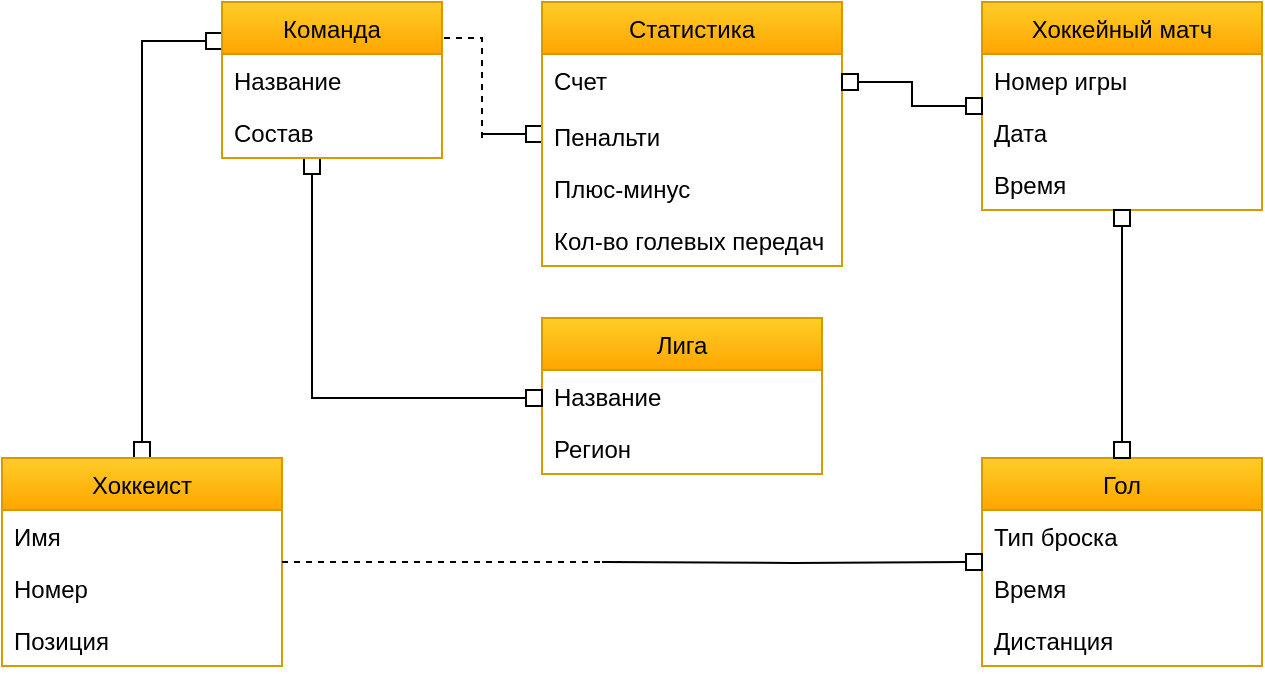 <mxfile version="17.5.0" type="device"><diagram id="RfG94oopC3R-QJfrKZuW" name="Страница 1"><mxGraphModel dx="887" dy="459" grid="1" gridSize="10" guides="1" tooltips="1" connect="1" arrows="1" fold="1" page="1" pageScale="1" pageWidth="827" pageHeight="1169" math="0" shadow="0"><root><mxCell id="0"/><mxCell id="1" parent="0"/><mxCell id="4_XrTFBjuOB0GwEq-ZKK-9" value="Гол" style="swimlane;fontStyle=0;childLayout=stackLayout;horizontal=1;startSize=26;horizontalStack=0;resizeParent=1;resizeParentMax=0;resizeLast=0;collapsible=1;marginBottom=0;fillColor=#ffcd28;gradientColor=#ffa500;strokeColor=#d79b00;" parent="1" vertex="1"><mxGeometry x="590" y="330" width="140" height="104" as="geometry"/></mxCell><mxCell id="4_XrTFBjuOB0GwEq-ZKK-10" value="Тип броска" style="text;strokeColor=none;fillColor=none;align=left;verticalAlign=top;spacingLeft=4;spacingRight=4;overflow=hidden;rotatable=0;points=[[0,0.5],[1,0.5]];portConstraint=eastwest;" parent="4_XrTFBjuOB0GwEq-ZKK-9" vertex="1"><mxGeometry y="26" width="140" height="26" as="geometry"/></mxCell><mxCell id="4_XrTFBjuOB0GwEq-ZKK-64" value="Время&#10;" style="text;strokeColor=none;fillColor=none;align=left;verticalAlign=top;spacingLeft=4;spacingRight=4;overflow=hidden;rotatable=0;points=[[0,0.5],[1,0.5]];portConstraint=eastwest;" parent="4_XrTFBjuOB0GwEq-ZKK-9" vertex="1"><mxGeometry y="52" width="140" height="26" as="geometry"/></mxCell><mxCell id="4_XrTFBjuOB0GwEq-ZKK-65" value="Дистанция" style="text;strokeColor=none;fillColor=none;align=left;verticalAlign=top;spacingLeft=4;spacingRight=4;overflow=hidden;rotatable=0;points=[[0,0.5],[1,0.5]];portConstraint=eastwest;" parent="4_XrTFBjuOB0GwEq-ZKK-9" vertex="1"><mxGeometry y="78" width="140" height="26" as="geometry"/></mxCell><mxCell id="4_XrTFBjuOB0GwEq-ZKK-15" value="Лига" style="swimlane;fontStyle=0;childLayout=stackLayout;horizontal=1;startSize=26;horizontalStack=0;resizeParent=1;resizeParentMax=0;resizeLast=0;collapsible=1;marginBottom=0;fillColor=#ffcd28;gradientColor=#ffa500;strokeColor=#d79b00;" parent="1" vertex="1"><mxGeometry x="370" y="260" width="140" height="78" as="geometry"/></mxCell><mxCell id="4_XrTFBjuOB0GwEq-ZKK-16" value="Название" style="text;strokeColor=none;fillColor=none;align=left;verticalAlign=top;spacingLeft=4;spacingRight=4;overflow=hidden;rotatable=0;points=[[0,0.5],[1,0.5]];portConstraint=eastwest;" parent="4_XrTFBjuOB0GwEq-ZKK-15" vertex="1"><mxGeometry y="26" width="140" height="26" as="geometry"/></mxCell><mxCell id="4_XrTFBjuOB0GwEq-ZKK-17" value="Регион" style="text;strokeColor=none;fillColor=none;align=left;verticalAlign=top;spacingLeft=4;spacingRight=4;overflow=hidden;rotatable=0;points=[[0,0.5],[1,0.5]];portConstraint=eastwest;" parent="4_XrTFBjuOB0GwEq-ZKK-15" vertex="1"><mxGeometry y="52" width="140" height="26" as="geometry"/></mxCell><mxCell id="4_XrTFBjuOB0GwEq-ZKK-53" style="edgeStyle=orthogonalEdgeStyle;rounded=0;orthogonalLoop=1;jettySize=auto;html=1;startArrow=box;startFill=0;endArrow=box;endFill=0;entryX=0;entryY=0.25;entryDx=0;entryDy=0;exitX=0.5;exitY=0;exitDx=0;exitDy=0;" parent="1" source="4_XrTFBjuOB0GwEq-ZKK-19" target="4_XrTFBjuOB0GwEq-ZKK-23" edge="1"><mxGeometry relative="1" as="geometry"><mxPoint x="230" y="260" as="targetPoint"/></mxGeometry></mxCell><mxCell id="4_XrTFBjuOB0GwEq-ZKK-19" value="Хоккеист" style="swimlane;fontStyle=0;childLayout=stackLayout;horizontal=1;startSize=26;horizontalStack=0;resizeParent=1;resizeParentMax=0;resizeLast=0;collapsible=1;marginBottom=0;fillColor=#ffcd28;gradientColor=#ffa500;strokeColor=#d79b00;" parent="1" vertex="1"><mxGeometry x="100" y="330" width="140" height="104" as="geometry"/></mxCell><mxCell id="4_XrTFBjuOB0GwEq-ZKK-20" value="Имя" style="text;strokeColor=none;fillColor=none;align=left;verticalAlign=top;spacingLeft=4;spacingRight=4;overflow=hidden;rotatable=0;points=[[0,0.5],[1,0.5]];portConstraint=eastwest;" parent="4_XrTFBjuOB0GwEq-ZKK-19" vertex="1"><mxGeometry y="26" width="140" height="26" as="geometry"/></mxCell><mxCell id="4_XrTFBjuOB0GwEq-ZKK-21" value="Номер" style="text;strokeColor=none;fillColor=none;align=left;verticalAlign=top;spacingLeft=4;spacingRight=4;overflow=hidden;rotatable=0;points=[[0,0.5],[1,0.5]];portConstraint=eastwest;" parent="4_XrTFBjuOB0GwEq-ZKK-19" vertex="1"><mxGeometry y="52" width="140" height="26" as="geometry"/></mxCell><mxCell id="4_XrTFBjuOB0GwEq-ZKK-22" value="Позиция" style="text;strokeColor=none;fillColor=none;align=left;verticalAlign=top;spacingLeft=4;spacingRight=4;overflow=hidden;rotatable=0;points=[[0,0.5],[1,0.5]];portConstraint=eastwest;" parent="4_XrTFBjuOB0GwEq-ZKK-19" vertex="1"><mxGeometry y="78" width="140" height="26" as="geometry"/></mxCell><mxCell id="4_XrTFBjuOB0GwEq-ZKK-48" style="edgeStyle=orthogonalEdgeStyle;rounded=0;orthogonalLoop=1;jettySize=auto;html=1;endArrow=box;endFill=0;startArrow=box;startFill=0;" parent="1" source="4_XrTFBjuOB0GwEq-ZKK-23" target="4_XrTFBjuOB0GwEq-ZKK-15" edge="1"><mxGeometry relative="1" as="geometry"><Array as="points"><mxPoint x="255" y="300"/></Array></mxGeometry></mxCell><mxCell id="4_XrTFBjuOB0GwEq-ZKK-49" style="edgeStyle=orthogonalEdgeStyle;rounded=0;orthogonalLoop=1;jettySize=auto;html=1;startArrow=box;startFill=0;endArrow=none;endFill=0;" parent="1" source="4_XrTFBjuOB0GwEq-ZKK-31" edge="1"><mxGeometry relative="1" as="geometry"><mxPoint x="340" y="168" as="targetPoint"/></mxGeometry></mxCell><mxCell id="4_XrTFBjuOB0GwEq-ZKK-23" value="Команда" style="swimlane;fontStyle=0;childLayout=stackLayout;horizontal=1;startSize=26;horizontalStack=0;resizeParent=1;resizeParentMax=0;resizeLast=0;collapsible=1;marginBottom=0;fillColor=#ffcd28;gradientColor=#ffa500;strokeColor=#d79b00;" parent="1" vertex="1"><mxGeometry x="210" y="102" width="110" height="78" as="geometry"/></mxCell><mxCell id="4_XrTFBjuOB0GwEq-ZKK-24" value="Название" style="text;strokeColor=none;fillColor=none;align=left;verticalAlign=top;spacingLeft=4;spacingRight=4;overflow=hidden;rotatable=0;points=[[0,0.5],[1,0.5]];portConstraint=eastwest;" parent="4_XrTFBjuOB0GwEq-ZKK-23" vertex="1"><mxGeometry y="26" width="110" height="26" as="geometry"/></mxCell><mxCell id="4_XrTFBjuOB0GwEq-ZKK-25" value="Состав" style="text;strokeColor=none;fillColor=none;align=left;verticalAlign=top;spacingLeft=4;spacingRight=4;overflow=hidden;rotatable=0;points=[[0,0.5],[1,0.5]];portConstraint=eastwest;" parent="4_XrTFBjuOB0GwEq-ZKK-23" vertex="1"><mxGeometry y="52" width="110" height="26" as="geometry"/></mxCell><mxCell id="4_XrTFBjuOB0GwEq-ZKK-27" value="Хоккейный матч" style="swimlane;fontStyle=0;childLayout=stackLayout;horizontal=1;startSize=26;horizontalStack=0;resizeParent=1;resizeParentMax=0;resizeLast=0;collapsible=1;marginBottom=0;fillColor=#ffcd28;gradientColor=#ffa500;strokeColor=#d79b00;" parent="1" vertex="1"><mxGeometry x="590" y="102" width="140" height="104" as="geometry"/></mxCell><mxCell id="4_XrTFBjuOB0GwEq-ZKK-28" value="Номер игры" style="text;strokeColor=none;fillColor=none;align=left;verticalAlign=top;spacingLeft=4;spacingRight=4;overflow=hidden;rotatable=0;points=[[0,0.5],[1,0.5]];portConstraint=eastwest;" parent="4_XrTFBjuOB0GwEq-ZKK-27" vertex="1"><mxGeometry y="26" width="140" height="26" as="geometry"/></mxCell><mxCell id="4_XrTFBjuOB0GwEq-ZKK-29" value="Дата" style="text;strokeColor=none;fillColor=none;align=left;verticalAlign=top;spacingLeft=4;spacingRight=4;overflow=hidden;rotatable=0;points=[[0,0.5],[1,0.5]];portConstraint=eastwest;" parent="4_XrTFBjuOB0GwEq-ZKK-27" vertex="1"><mxGeometry y="52" width="140" height="26" as="geometry"/></mxCell><mxCell id="4_XrTFBjuOB0GwEq-ZKK-30" value="Время" style="text;strokeColor=none;fillColor=none;align=left;verticalAlign=top;spacingLeft=4;spacingRight=4;overflow=hidden;rotatable=0;points=[[0,0.5],[1,0.5]];portConstraint=eastwest;" parent="4_XrTFBjuOB0GwEq-ZKK-27" vertex="1"><mxGeometry y="78" width="140" height="26" as="geometry"/></mxCell><mxCell id="4_XrTFBjuOB0GwEq-ZKK-31" value="Статистика" style="swimlane;fontStyle=0;childLayout=stackLayout;horizontal=1;startSize=26;horizontalStack=0;resizeParent=1;resizeParentMax=0;resizeLast=0;collapsible=1;marginBottom=0;fillColor=#ffcd28;gradientColor=#ffa500;strokeColor=#d79b00;" parent="1" vertex="1"><mxGeometry x="370" y="102" width="150" height="132" as="geometry"/></mxCell><mxCell id="4_XrTFBjuOB0GwEq-ZKK-33" value="Счет" style="text;strokeColor=none;fillColor=none;align=left;verticalAlign=top;spacingLeft=4;spacingRight=4;overflow=hidden;rotatable=0;points=[[0,0.5],[1,0.5]];portConstraint=eastwest;" parent="4_XrTFBjuOB0GwEq-ZKK-31" vertex="1"><mxGeometry y="26" width="150" height="28" as="geometry"/></mxCell><mxCell id="4_XrTFBjuOB0GwEq-ZKK-32" value="Пенальти" style="text;strokeColor=none;fillColor=none;align=left;verticalAlign=top;spacingLeft=4;spacingRight=4;overflow=hidden;rotatable=0;points=[[0,0.5],[1,0.5]];portConstraint=eastwest;" parent="4_XrTFBjuOB0GwEq-ZKK-31" vertex="1"><mxGeometry y="54" width="150" height="26" as="geometry"/></mxCell><mxCell id="4_XrTFBjuOB0GwEq-ZKK-66" value="Плюс-минус" style="text;strokeColor=none;fillColor=none;align=left;verticalAlign=top;spacingLeft=4;spacingRight=4;overflow=hidden;rotatable=0;points=[[0,0.5],[1,0.5]];portConstraint=eastwest;" parent="4_XrTFBjuOB0GwEq-ZKK-31" vertex="1"><mxGeometry y="80" width="150" height="26" as="geometry"/></mxCell><mxCell id="4_XrTFBjuOB0GwEq-ZKK-46" value="Кол-во голевых передач" style="text;strokeColor=none;fillColor=none;align=left;verticalAlign=top;spacingLeft=4;spacingRight=4;overflow=hidden;rotatable=0;points=[[0,0.5],[1,0.5]];portConstraint=eastwest;" parent="4_XrTFBjuOB0GwEq-ZKK-31" vertex="1"><mxGeometry y="106" width="150" height="26" as="geometry"/></mxCell><mxCell id="4_XrTFBjuOB0GwEq-ZKK-51" style="edgeStyle=orthogonalEdgeStyle;rounded=0;orthogonalLoop=1;jettySize=auto;html=1;startArrow=box;startFill=0;endArrow=box;endFill=0;entryX=0.5;entryY=0;entryDx=0;entryDy=0;" parent="1" source="4_XrTFBjuOB0GwEq-ZKK-27" target="4_XrTFBjuOB0GwEq-ZKK-9" edge="1"><mxGeometry relative="1" as="geometry"><mxPoint x="659.58" y="232.598" as="sourcePoint"/><mxPoint x="600" y="430" as="targetPoint"/></mxGeometry></mxCell><mxCell id="4_XrTFBjuOB0GwEq-ZKK-52" style="edgeStyle=orthogonalEdgeStyle;rounded=0;orthogonalLoop=1;jettySize=auto;html=1;startArrow=none;startFill=0;endArrow=box;endFill=0;" parent="1" target="4_XrTFBjuOB0GwEq-ZKK-9" edge="1"><mxGeometry relative="1" as="geometry"><mxPoint x="400" y="382" as="sourcePoint"/><mxPoint x="420" y="434" as="targetPoint"/></mxGeometry></mxCell><mxCell id="4_XrTFBjuOB0GwEq-ZKK-63" style="edgeStyle=orthogonalEdgeStyle;rounded=0;orthogonalLoop=1;jettySize=auto;html=1;startArrow=box;startFill=0;endArrow=box;endFill=0;" parent="1" source="4_XrTFBjuOB0GwEq-ZKK-33" target="4_XrTFBjuOB0GwEq-ZKK-27" edge="1"><mxGeometry relative="1" as="geometry"/></mxCell><mxCell id="G8z0yJ4Um7XNX8OeaVSB-1" value="" style="endArrow=none;dashed=1;html=1;rounded=0;" parent="1" source="4_XrTFBjuOB0GwEq-ZKK-19" edge="1"><mxGeometry width="50" height="50" relative="1" as="geometry"><mxPoint x="440" y="382" as="sourcePoint"/><mxPoint x="410" y="382" as="targetPoint"/></mxGeometry></mxCell><mxCell id="G8z0yJ4Um7XNX8OeaVSB-2" value="" style="endArrow=none;dashed=1;html=1;rounded=0;" parent="1" edge="1"><mxGeometry width="50" height="50" relative="1" as="geometry"><mxPoint x="340" y="170" as="sourcePoint"/><mxPoint x="320" y="120" as="targetPoint"/><Array as="points"><mxPoint x="340" y="120"/></Array></mxGeometry></mxCell></root></mxGraphModel></diagram></mxfile>